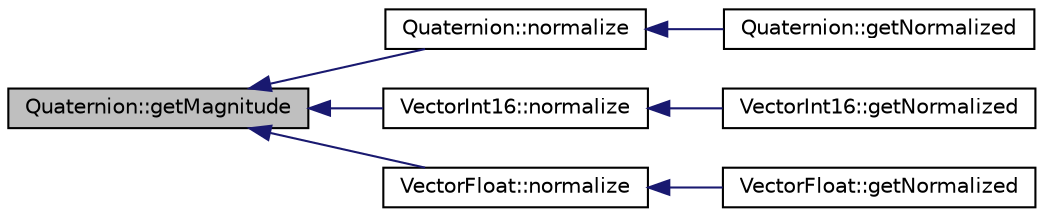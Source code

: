 digraph "Quaternion::getMagnitude"
{
  edge [fontname="Helvetica",fontsize="10",labelfontname="Helvetica",labelfontsize="10"];
  node [fontname="Helvetica",fontsize="10",shape=record];
  rankdir="LR";
  Node18 [label="Quaternion::getMagnitude",height=0.2,width=0.4,color="black", fillcolor="grey75", style="filled", fontcolor="black"];
  Node18 -> Node19 [dir="back",color="midnightblue",fontsize="10",style="solid",fontname="Helvetica"];
  Node19 [label="Quaternion::normalize",height=0.2,width=0.4,color="black", fillcolor="white", style="filled",URL="$class_quaternion.html#a48e6bafb249c895ed25f29dc9170e11e"];
  Node19 -> Node20 [dir="back",color="midnightblue",fontsize="10",style="solid",fontname="Helvetica"];
  Node20 [label="Quaternion::getNormalized",height=0.2,width=0.4,color="black", fillcolor="white", style="filled",URL="$class_quaternion.html#a61f5f7cb9b248aa259292c3c1960a1f0"];
  Node18 -> Node21 [dir="back",color="midnightblue",fontsize="10",style="solid",fontname="Helvetica"];
  Node21 [label="VectorInt16::normalize",height=0.2,width=0.4,color="black", fillcolor="white", style="filled",URL="$class_vector_int16.html#aefdadb30fbc20b564bbbf0b1a885e349"];
  Node21 -> Node22 [dir="back",color="midnightblue",fontsize="10",style="solid",fontname="Helvetica"];
  Node22 [label="VectorInt16::getNormalized",height=0.2,width=0.4,color="black", fillcolor="white", style="filled",URL="$class_vector_int16.html#a1f2c17ac660f1e90a095f9e7914200c5"];
  Node18 -> Node23 [dir="back",color="midnightblue",fontsize="10",style="solid",fontname="Helvetica"];
  Node23 [label="VectorFloat::normalize",height=0.2,width=0.4,color="black", fillcolor="white", style="filled",URL="$class_vector_float.html#a112eaf8758a6f51b96ed1ccb71700495"];
  Node23 -> Node24 [dir="back",color="midnightblue",fontsize="10",style="solid",fontname="Helvetica"];
  Node24 [label="VectorFloat::getNormalized",height=0.2,width=0.4,color="black", fillcolor="white", style="filled",URL="$class_vector_float.html#aacb5e7ca59563c47dd066d8b1264ec4b"];
}

